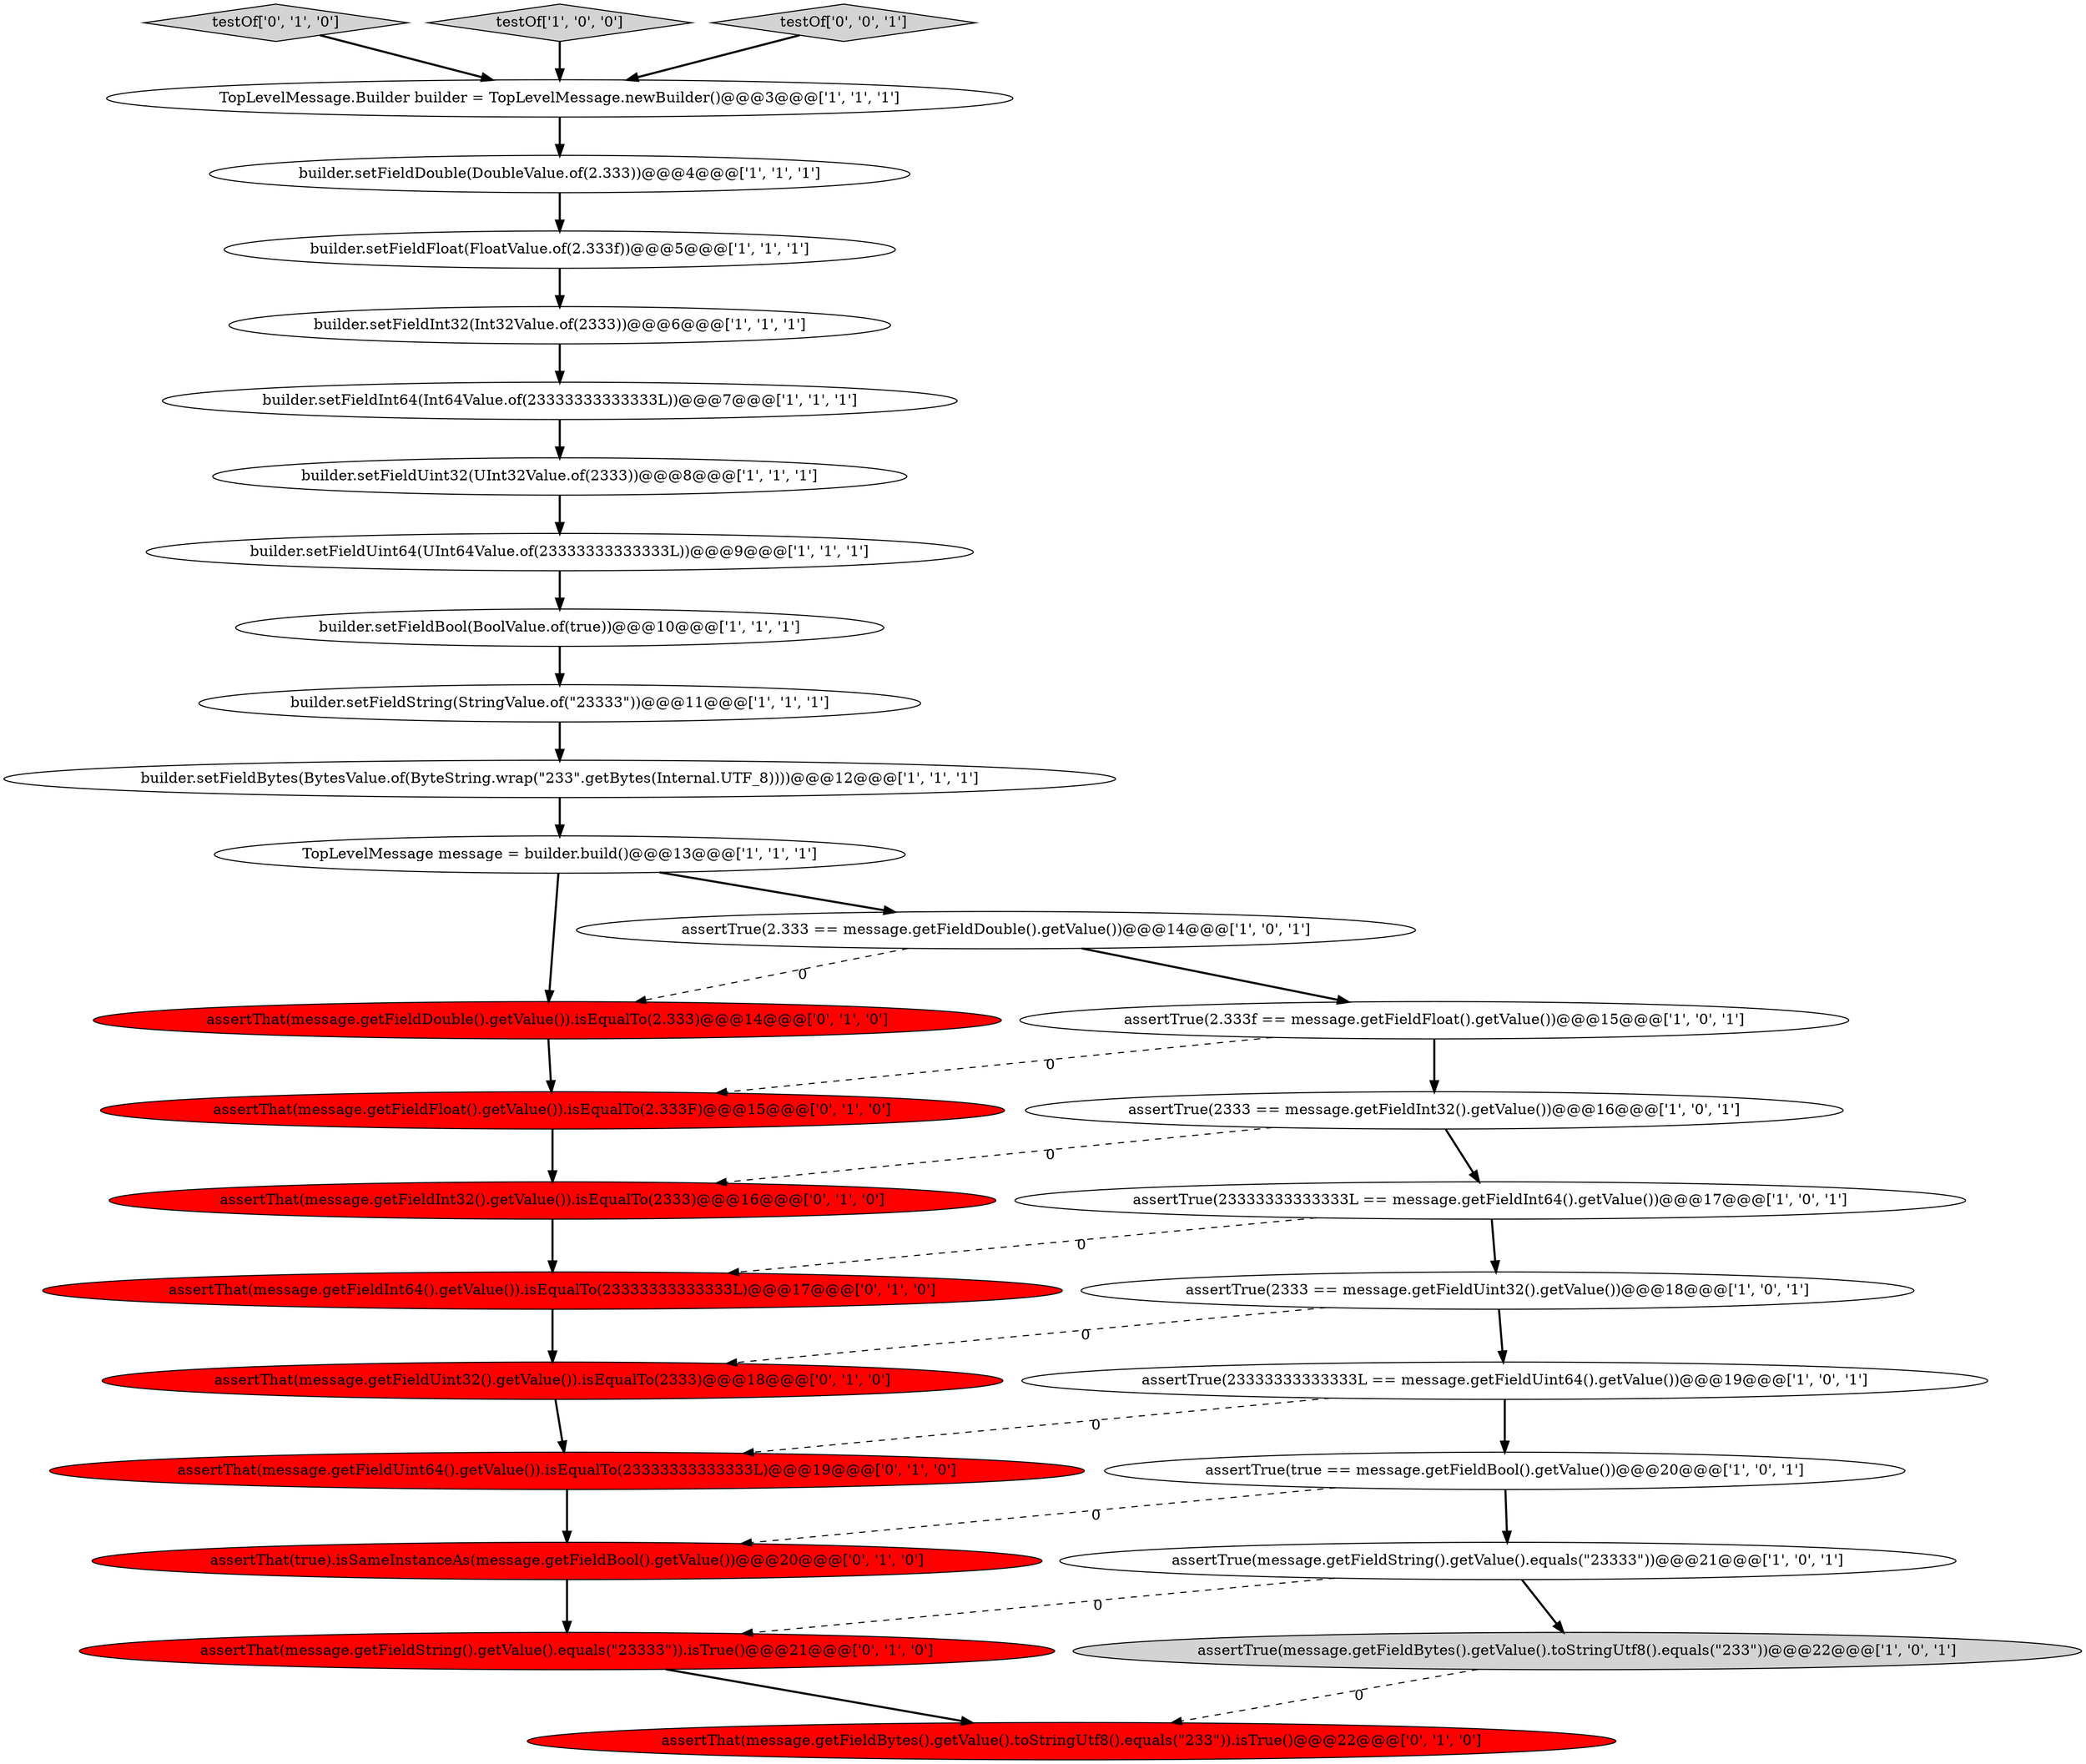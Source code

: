 digraph {
12 [style = filled, label = "assertTrue(true == message.getFieldBool().getValue())@@@20@@@['1', '0', '1']", fillcolor = white, shape = ellipse image = "AAA0AAABBB1BBB"];
1 [style = filled, label = "builder.setFieldFloat(FloatValue.of(2.333f))@@@5@@@['1', '1', '1']", fillcolor = white, shape = ellipse image = "AAA0AAABBB1BBB"];
24 [style = filled, label = "assertThat(message.getFieldInt32().getValue()).isEqualTo(2333)@@@16@@@['0', '1', '0']", fillcolor = red, shape = ellipse image = "AAA1AAABBB2BBB"];
29 [style = filled, label = "assertThat(message.getFieldString().getValue().equals(\"23333\")).isTrue()@@@21@@@['0', '1', '0']", fillcolor = red, shape = ellipse image = "AAA1AAABBB2BBB"];
19 [style = filled, label = "assertTrue(2.333f == message.getFieldFloat().getValue())@@@15@@@['1', '0', '1']", fillcolor = white, shape = ellipse image = "AAA0AAABBB1BBB"];
16 [style = filled, label = "assertTrue(2333 == message.getFieldUint32().getValue())@@@18@@@['1', '0', '1']", fillcolor = white, shape = ellipse image = "AAA0AAABBB1BBB"];
9 [style = filled, label = "assertTrue(23333333333333L == message.getFieldInt64().getValue())@@@17@@@['1', '0', '1']", fillcolor = white, shape = ellipse image = "AAA0AAABBB1BBB"];
5 [style = filled, label = "assertTrue(message.getFieldBytes().getValue().toStringUtf8().equals(\"233\"))@@@22@@@['1', '0', '1']", fillcolor = lightgray, shape = ellipse image = "AAA0AAABBB1BBB"];
3 [style = filled, label = "builder.setFieldUint32(UInt32Value.of(2333))@@@8@@@['1', '1', '1']", fillcolor = white, shape = ellipse image = "AAA0AAABBB1BBB"];
30 [style = filled, label = "assertThat(true).isSameInstanceAs(message.getFieldBool().getValue())@@@20@@@['0', '1', '0']", fillcolor = red, shape = ellipse image = "AAA1AAABBB2BBB"];
20 [style = filled, label = "builder.setFieldBytes(BytesValue.of(ByteString.wrap(\"233\".getBytes(Internal.UTF_8))))@@@12@@@['1', '1', '1']", fillcolor = white, shape = ellipse image = "AAA0AAABBB1BBB"];
4 [style = filled, label = "builder.setFieldBool(BoolValue.of(true))@@@10@@@['1', '1', '1']", fillcolor = white, shape = ellipse image = "AAA0AAABBB1BBB"];
26 [style = filled, label = "assertThat(message.getFieldDouble().getValue()).isEqualTo(2.333)@@@14@@@['0', '1', '0']", fillcolor = red, shape = ellipse image = "AAA1AAABBB2BBB"];
28 [style = filled, label = "assertThat(message.getFieldInt64().getValue()).isEqualTo(23333333333333L)@@@17@@@['0', '1', '0']", fillcolor = red, shape = ellipse image = "AAA1AAABBB2BBB"];
10 [style = filled, label = "builder.setFieldInt64(Int64Value.of(23333333333333L))@@@7@@@['1', '1', '1']", fillcolor = white, shape = ellipse image = "AAA0AAABBB1BBB"];
18 [style = filled, label = "assertTrue(message.getFieldString().getValue().equals(\"23333\"))@@@21@@@['1', '0', '1']", fillcolor = white, shape = ellipse image = "AAA0AAABBB1BBB"];
7 [style = filled, label = "TopLevelMessage.Builder builder = TopLevelMessage.newBuilder()@@@3@@@['1', '1', '1']", fillcolor = white, shape = ellipse image = "AAA0AAABBB1BBB"];
22 [style = filled, label = "assertThat(message.getFieldUint32().getValue()).isEqualTo(2333)@@@18@@@['0', '1', '0']", fillcolor = red, shape = ellipse image = "AAA1AAABBB2BBB"];
6 [style = filled, label = "assertTrue(2333 == message.getFieldInt32().getValue())@@@16@@@['1', '0', '1']", fillcolor = white, shape = ellipse image = "AAA0AAABBB1BBB"];
21 [style = filled, label = "assertThat(message.getFieldBytes().getValue().toStringUtf8().equals(\"233\")).isTrue()@@@22@@@['0', '1', '0']", fillcolor = red, shape = ellipse image = "AAA1AAABBB2BBB"];
27 [style = filled, label = "testOf['0', '1', '0']", fillcolor = lightgray, shape = diamond image = "AAA0AAABBB2BBB"];
14 [style = filled, label = "assertTrue(2.333 == message.getFieldDouble().getValue())@@@14@@@['1', '0', '1']", fillcolor = white, shape = ellipse image = "AAA0AAABBB1BBB"];
25 [style = filled, label = "assertThat(message.getFieldFloat().getValue()).isEqualTo(2.333F)@@@15@@@['0', '1', '0']", fillcolor = red, shape = ellipse image = "AAA1AAABBB2BBB"];
13 [style = filled, label = "testOf['1', '0', '0']", fillcolor = lightgray, shape = diamond image = "AAA0AAABBB1BBB"];
11 [style = filled, label = "assertTrue(23333333333333L == message.getFieldUint64().getValue())@@@19@@@['1', '0', '1']", fillcolor = white, shape = ellipse image = "AAA0AAABBB1BBB"];
8 [style = filled, label = "builder.setFieldInt32(Int32Value.of(2333))@@@6@@@['1', '1', '1']", fillcolor = white, shape = ellipse image = "AAA0AAABBB1BBB"];
0 [style = filled, label = "TopLevelMessage message = builder.build()@@@13@@@['1', '1', '1']", fillcolor = white, shape = ellipse image = "AAA0AAABBB1BBB"];
15 [style = filled, label = "builder.setFieldUint64(UInt64Value.of(23333333333333L))@@@9@@@['1', '1', '1']", fillcolor = white, shape = ellipse image = "AAA0AAABBB1BBB"];
17 [style = filled, label = "builder.setFieldDouble(DoubleValue.of(2.333))@@@4@@@['1', '1', '1']", fillcolor = white, shape = ellipse image = "AAA0AAABBB1BBB"];
31 [style = filled, label = "testOf['0', '0', '1']", fillcolor = lightgray, shape = diamond image = "AAA0AAABBB3BBB"];
23 [style = filled, label = "assertThat(message.getFieldUint64().getValue()).isEqualTo(23333333333333L)@@@19@@@['0', '1', '0']", fillcolor = red, shape = ellipse image = "AAA1AAABBB2BBB"];
2 [style = filled, label = "builder.setFieldString(StringValue.of(\"23333\"))@@@11@@@['1', '1', '1']", fillcolor = white, shape = ellipse image = "AAA0AAABBB1BBB"];
24->28 [style = bold, label=""];
8->10 [style = bold, label=""];
2->20 [style = bold, label=""];
1->8 [style = bold, label=""];
7->17 [style = bold, label=""];
16->11 [style = bold, label=""];
17->1 [style = bold, label=""];
0->26 [style = bold, label=""];
23->30 [style = bold, label=""];
26->25 [style = bold, label=""];
20->0 [style = bold, label=""];
9->28 [style = dashed, label="0"];
10->3 [style = bold, label=""];
14->19 [style = bold, label=""];
11->23 [style = dashed, label="0"];
11->12 [style = bold, label=""];
3->15 [style = bold, label=""];
4->2 [style = bold, label=""];
12->30 [style = dashed, label="0"];
19->6 [style = bold, label=""];
22->23 [style = bold, label=""];
30->29 [style = bold, label=""];
9->16 [style = bold, label=""];
29->21 [style = bold, label=""];
31->7 [style = bold, label=""];
14->26 [style = dashed, label="0"];
25->24 [style = bold, label=""];
0->14 [style = bold, label=""];
13->7 [style = bold, label=""];
6->24 [style = dashed, label="0"];
18->5 [style = bold, label=""];
27->7 [style = bold, label=""];
12->18 [style = bold, label=""];
15->4 [style = bold, label=""];
5->21 [style = dashed, label="0"];
19->25 [style = dashed, label="0"];
6->9 [style = bold, label=""];
28->22 [style = bold, label=""];
16->22 [style = dashed, label="0"];
18->29 [style = dashed, label="0"];
}
